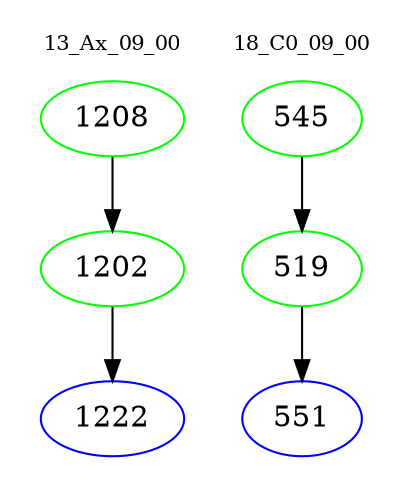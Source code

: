 digraph{
subgraph cluster_0 {
color = white
label = "13_Ax_09_00";
fontsize=10;
T0_1208 [label="1208", color="green"]
T0_1208 -> T0_1202 [color="black"]
T0_1202 [label="1202", color="green"]
T0_1202 -> T0_1222 [color="black"]
T0_1222 [label="1222", color="blue"]
}
subgraph cluster_1 {
color = white
label = "18_C0_09_00";
fontsize=10;
T1_545 [label="545", color="green"]
T1_545 -> T1_519 [color="black"]
T1_519 [label="519", color="green"]
T1_519 -> T1_551 [color="black"]
T1_551 [label="551", color="blue"]
}
}
